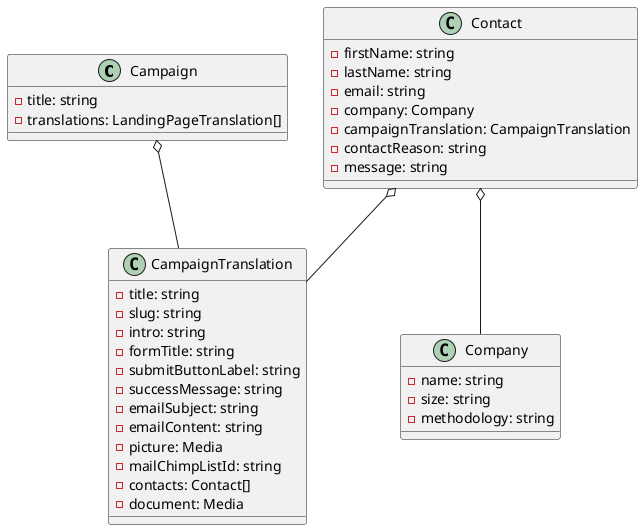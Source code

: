 @startuml

class Campaign {
    - title: string
    - translations: LandingPageTranslation[]
}
Campaign o-- CampaignTranslation

class CampaignTranslation {
    - title: string
    - slug: string
    - intro: string
    - formTitle: string
    - submitButtonLabel: string
    - successMessage: string
    - emailSubject: string
    - emailContent: string
    - picture: Media
    - mailChimpListId: string
    - contacts: Contact[]
    - document: Media
}

class Contact {
    - firstName: string
    - lastName: string
    - email: string
    - company: Company
    - campaignTranslation: CampaignTranslation
    - contactReason: string
    - message: string
}
Contact o-- CampaignTranslation
Contact o-- Company

class Company {
    - name: string
    - size: string
    - methodology: string
}

@enduml
